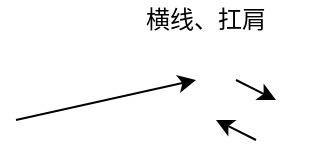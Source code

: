 <mxfile version="12.6.7" type="github">
  <diagram id="cZXRidXEHzPux_JF5TD2" name="Page-1">
    <mxGraphModel dx="782" dy="476" grid="1" gridSize="10" guides="1" tooltips="1" connect="1" arrows="1" fold="1" page="1" pageScale="1" pageWidth="2339" pageHeight="3300" math="0" shadow="0">
      <root>
        <mxCell id="0"/>
        <mxCell id="1" parent="0"/>
        <mxCell id="doo729Usdz_mEmaZW31Z-1" value="横线、扛肩" style="text;html=1;strokeColor=none;fillColor=none;align=center;verticalAlign=middle;whiteSpace=wrap;rounded=0;" vertex="1" parent="1">
          <mxGeometry x="100" y="50" width="110" height="20" as="geometry"/>
        </mxCell>
        <mxCell id="doo729Usdz_mEmaZW31Z-2" value="" style="endArrow=classic;html=1;" edge="1" parent="1">
          <mxGeometry width="50" height="50" relative="1" as="geometry">
            <mxPoint x="60" y="110" as="sourcePoint"/>
            <mxPoint x="150" y="90" as="targetPoint"/>
          </mxGeometry>
        </mxCell>
        <mxCell id="doo729Usdz_mEmaZW31Z-3" value="" style="endArrow=classic;html=1;" edge="1" parent="1">
          <mxGeometry width="50" height="50" relative="1" as="geometry">
            <mxPoint x="170" y="90" as="sourcePoint"/>
            <mxPoint x="190" y="100" as="targetPoint"/>
          </mxGeometry>
        </mxCell>
        <mxCell id="doo729Usdz_mEmaZW31Z-4" value="" style="endArrow=classic;html=1;" edge="1" parent="1">
          <mxGeometry width="50" height="50" relative="1" as="geometry">
            <mxPoint x="180" y="120" as="sourcePoint"/>
            <mxPoint x="160" y="110" as="targetPoint"/>
          </mxGeometry>
        </mxCell>
      </root>
    </mxGraphModel>
  </diagram>
</mxfile>

